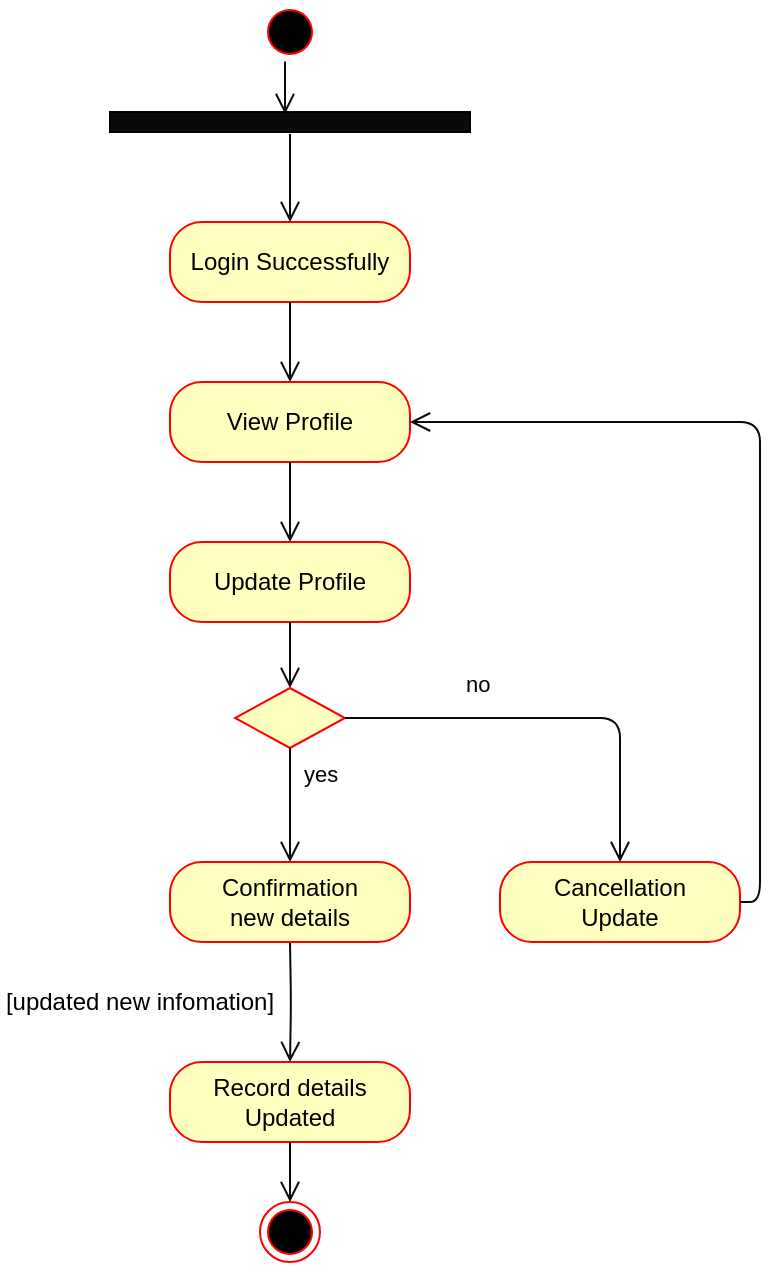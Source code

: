 <mxfile version="14.2.9" type="github">
  <diagram name="Page-1" id="e7e014a7-5840-1c2e-5031-d8a46d1fe8dd">
    <mxGraphModel dx="868" dy="482" grid="1" gridSize="10" guides="1" tooltips="1" connect="1" arrows="1" fold="1" page="1" pageScale="1" pageWidth="1169" pageHeight="826" background="#ffffff" math="0" shadow="0">
      <root>
        <mxCell id="0" />
        <mxCell id="1" parent="0" />
        <mxCell id="ztxinekurPmhQzRkFN6x-64" value="" style="edgeStyle=orthogonalEdgeStyle;html=1;verticalAlign=bottom;endArrow=open;endSize=8;entryX=0.5;entryY=0;entryDx=0;entryDy=0;strokeColor=#0A0A0A;" edge="1" parent="1" target="ztxinekurPmhQzRkFN6x-67">
          <mxGeometry relative="1" as="geometry">
            <mxPoint x="455" y="610" as="targetPoint" />
            <mxPoint x="455" y="510" as="sourcePoint" />
          </mxGeometry>
        </mxCell>
        <mxCell id="ztxinekurPmhQzRkFN6x-41" value="" style="ellipse;shape=startState;fillColor=#000000;strokeColor=#ff0000;" vertex="1" parent="1">
          <mxGeometry x="440" y="40" width="30" height="30" as="geometry" />
        </mxCell>
        <mxCell id="ztxinekurPmhQzRkFN6x-42" value="" style="edgeStyle=elbowEdgeStyle;elbow=horizontal;verticalAlign=bottom;endArrow=open;endSize=8;endFill=1;rounded=0;entryX=0.1;entryY=0.513;entryDx=0;entryDy=0;entryPerimeter=0;strokeColor=#0A0A0A;" edge="1" parent="1" source="ztxinekurPmhQzRkFN6x-41" target="ztxinekurPmhQzRkFN6x-49">
          <mxGeometry x="275.5" y="-88" as="geometry">
            <mxPoint x="455" y="100" as="targetPoint" />
          </mxGeometry>
        </mxCell>
        <mxCell id="ztxinekurPmhQzRkFN6x-49" value="" style="html=1;points=[];perimeter=orthogonalPerimeter;rotation=90;fillColor=#0A0A0A;" vertex="1" parent="1">
          <mxGeometry x="450" y="10" width="10" height="180" as="geometry" />
        </mxCell>
        <mxCell id="ztxinekurPmhQzRkFN6x-51" value="Login Successfully" style="rounded=1;whiteSpace=wrap;html=1;arcSize=40;fontColor=#000000;fillColor=#ffffc0;strokeColor=#ff0000;" vertex="1" parent="1">
          <mxGeometry x="395" y="150" width="120" height="40" as="geometry" />
        </mxCell>
        <mxCell id="ztxinekurPmhQzRkFN6x-52" value="" style="edgeStyle=orthogonalEdgeStyle;html=1;verticalAlign=bottom;endArrow=open;endSize=8;exitX=0.5;exitY=1;exitDx=0;exitDy=0;entryX=0.5;entryY=0;entryDx=0;entryDy=0;strokeColor=#0A0A0A;" edge="1" source="ztxinekurPmhQzRkFN6x-51" parent="1" target="ztxinekurPmhQzRkFN6x-54">
          <mxGeometry relative="1" as="geometry">
            <mxPoint x="260" y="260" as="targetPoint" />
          </mxGeometry>
        </mxCell>
        <mxCell id="ztxinekurPmhQzRkFN6x-53" value="" style="edgeStyle=orthogonalEdgeStyle;html=1;verticalAlign=bottom;endArrow=open;endSize=8;exitX=1.1;exitY=0.5;exitDx=0;exitDy=0;exitPerimeter=0;strokeColor=#0A0A0A;" edge="1" parent="1" source="ztxinekurPmhQzRkFN6x-49" target="ztxinekurPmhQzRkFN6x-51">
          <mxGeometry relative="1" as="geometry">
            <mxPoint x="270" y="270" as="targetPoint" />
            <mxPoint x="270" y="210" as="sourcePoint" />
          </mxGeometry>
        </mxCell>
        <mxCell id="ztxinekurPmhQzRkFN6x-54" value="View Profile" style="rounded=1;whiteSpace=wrap;html=1;arcSize=40;fontColor=#000000;fillColor=#ffffc0;strokeColor=#ff0000;" vertex="1" parent="1">
          <mxGeometry x="395" y="230" width="120" height="40" as="geometry" />
        </mxCell>
        <mxCell id="ztxinekurPmhQzRkFN6x-55" value="" style="edgeStyle=orthogonalEdgeStyle;html=1;verticalAlign=bottom;endArrow=open;endSize=8;strokeColor=#0A0A0A;" edge="1" source="ztxinekurPmhQzRkFN6x-54" parent="1" target="ztxinekurPmhQzRkFN6x-56">
          <mxGeometry relative="1" as="geometry">
            <mxPoint x="455" y="375" as="targetPoint" />
          </mxGeometry>
        </mxCell>
        <mxCell id="ztxinekurPmhQzRkFN6x-56" value="Update Profile" style="rounded=1;whiteSpace=wrap;html=1;arcSize=40;fontColor=#000000;fillColor=#ffffc0;strokeColor=#ff0000;" vertex="1" parent="1">
          <mxGeometry x="395" y="310" width="120" height="40" as="geometry" />
        </mxCell>
        <mxCell id="ztxinekurPmhQzRkFN6x-57" value="" style="edgeStyle=orthogonalEdgeStyle;html=1;verticalAlign=bottom;endArrow=open;endSize=8;entryX=0.5;entryY=0;entryDx=0;entryDy=0;strokeColor=#0A0A0A;" edge="1" source="ztxinekurPmhQzRkFN6x-56" parent="1" target="ztxinekurPmhQzRkFN6x-60">
          <mxGeometry relative="1" as="geometry">
            <mxPoint x="455" y="400" as="targetPoint" />
          </mxGeometry>
        </mxCell>
        <mxCell id="ztxinekurPmhQzRkFN6x-60" value="" style="rhombus;whiteSpace=wrap;html=1;fillColor=#ffffc0;strokeColor=#ff0000;" vertex="1" parent="1">
          <mxGeometry x="427.5" y="383" width="55" height="30" as="geometry" />
        </mxCell>
        <mxCell id="ztxinekurPmhQzRkFN6x-61" value="no" style="edgeStyle=orthogonalEdgeStyle;html=1;align=left;verticalAlign=bottom;endArrow=open;endSize=8;entryX=0.5;entryY=0;entryDx=0;entryDy=0;strokeColor=#0A0A0A;" edge="1" source="ztxinekurPmhQzRkFN6x-60" parent="1" target="ztxinekurPmhQzRkFN6x-65">
          <mxGeometry x="-0.451" y="8" relative="1" as="geometry">
            <mxPoint x="620" y="480" as="targetPoint" />
            <mxPoint x="1" as="offset" />
          </mxGeometry>
        </mxCell>
        <mxCell id="ztxinekurPmhQzRkFN6x-62" value="yes" style="edgeStyle=orthogonalEdgeStyle;html=1;align=left;verticalAlign=top;endArrow=open;endSize=8;entryX=0.5;entryY=0;entryDx=0;entryDy=0;strokeColor=#0A0A0A;" edge="1" source="ztxinekurPmhQzRkFN6x-60" parent="1" target="ztxinekurPmhQzRkFN6x-63">
          <mxGeometry x="-1" y="5" relative="1" as="geometry">
            <mxPoint x="455" y="480" as="targetPoint" />
            <mxPoint as="offset" />
          </mxGeometry>
        </mxCell>
        <mxCell id="ztxinekurPmhQzRkFN6x-63" value="Confirmation&lt;br&gt;new details" style="rounded=1;whiteSpace=wrap;html=1;arcSize=40;fontColor=#000000;fillColor=#ffffc0;strokeColor=#ff0000;" vertex="1" parent="1">
          <mxGeometry x="395" y="470" width="120" height="40" as="geometry" />
        </mxCell>
        <mxCell id="ztxinekurPmhQzRkFN6x-65" value="Cancellation&lt;br&gt;Update" style="rounded=1;whiteSpace=wrap;html=1;arcSize=40;fontColor=#000000;fillColor=#ffffc0;strokeColor=#ff0000;" vertex="1" parent="1">
          <mxGeometry x="560" y="470" width="120" height="40" as="geometry" />
        </mxCell>
        <mxCell id="ztxinekurPmhQzRkFN6x-66" value="" style="edgeStyle=orthogonalEdgeStyle;html=1;verticalAlign=bottom;endArrow=open;endSize=8;exitX=1;exitY=0.5;exitDx=0;exitDy=0;entryX=1;entryY=0.5;entryDx=0;entryDy=0;strokeColor=#0A0A0A;" edge="1" source="ztxinekurPmhQzRkFN6x-65" parent="1" target="ztxinekurPmhQzRkFN6x-54">
          <mxGeometry relative="1" as="geometry">
            <mxPoint x="520" y="250" as="targetPoint" />
          </mxGeometry>
        </mxCell>
        <mxCell id="ztxinekurPmhQzRkFN6x-67" value="Record details&lt;br&gt;Updated" style="rounded=1;whiteSpace=wrap;html=1;arcSize=40;fontColor=#000000;fillColor=#ffffc0;strokeColor=#ff0000;" vertex="1" parent="1">
          <mxGeometry x="395" y="570" width="120" height="40" as="geometry" />
        </mxCell>
        <mxCell id="ztxinekurPmhQzRkFN6x-68" value="" style="edgeStyle=orthogonalEdgeStyle;html=1;verticalAlign=bottom;endArrow=open;endSize=8;entryX=0.5;entryY=0;entryDx=0;entryDy=0;strokeColor=#0A0A0A;" edge="1" source="ztxinekurPmhQzRkFN6x-67" parent="1" target="ztxinekurPmhQzRkFN6x-69">
          <mxGeometry relative="1" as="geometry">
            <mxPoint x="455" y="675" as="targetPoint" />
          </mxGeometry>
        </mxCell>
        <mxCell id="ztxinekurPmhQzRkFN6x-69" value="" style="ellipse;html=1;shape=endState;fillColor=#000000;strokeColor=#ff0000;" vertex="1" parent="1">
          <mxGeometry x="440" y="640" width="30" height="30" as="geometry" />
        </mxCell>
        <mxCell id="ztxinekurPmhQzRkFN6x-71" value="[updated new infomation]" style="text;html=1;strokeColor=none;fillColor=none;align=center;verticalAlign=middle;whiteSpace=wrap;rounded=0;" vertex="1" parent="1">
          <mxGeometry x="310" y="530" width="140" height="20" as="geometry" />
        </mxCell>
      </root>
    </mxGraphModel>
  </diagram>
</mxfile>
